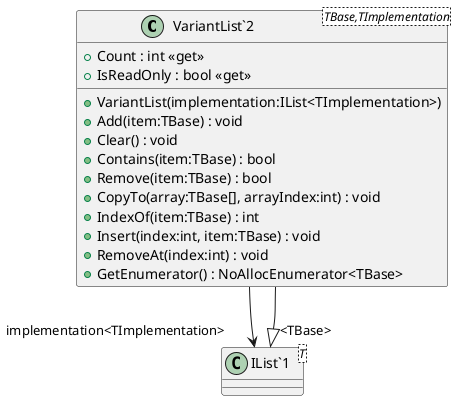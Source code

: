@startuml
class "VariantList`2"<TBase,TImplementation> {
    + VariantList(implementation:IList<TImplementation>)
    + Count : int <<get>>
    + IsReadOnly : bool <<get>>
    + Add(item:TBase) : void
    + Clear() : void
    + Contains(item:TBase) : bool
    + Remove(item:TBase) : bool
    + CopyTo(array:TBase[], arrayIndex:int) : void
    + IndexOf(item:TBase) : int
    + Insert(index:int, item:TBase) : void
    + RemoveAt(index:int) : void
    + GetEnumerator() : NoAllocEnumerator<TBase>
}
class "IList`1"<T> {
}
"IList`1" "<TBase>" <|-- "VariantList`2"
"VariantList`2" --> "implementation<TImplementation>" "IList`1"
@enduml
